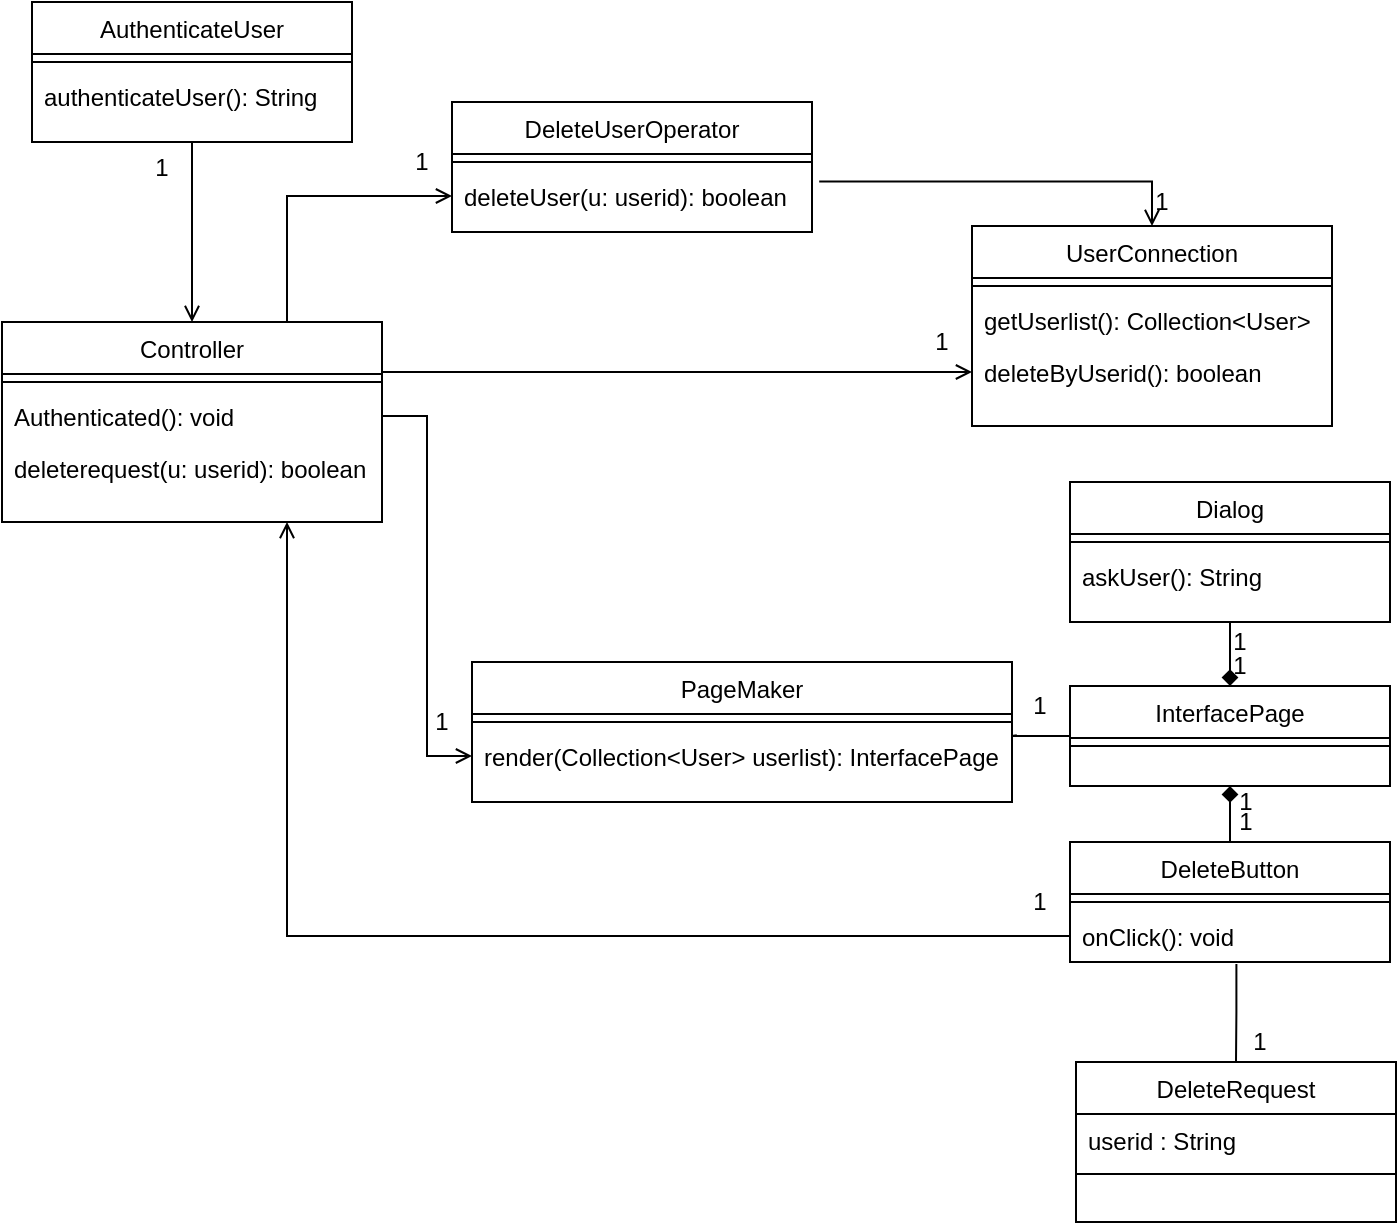 <mxfile version="14.6.11" type="device"><diagram id="C5RBs43oDa-KdzZeNtuy" name="Page-1"><mxGraphModel dx="1038" dy="523" grid="1" gridSize="10" guides="1" tooltips="1" connect="1" arrows="1" fold="1" page="1" pageScale="1" pageWidth="827" pageHeight="1169" math="0" shadow="0"><root><mxCell id="WIyWlLk6GJQsqaUBKTNV-0"/><mxCell id="WIyWlLk6GJQsqaUBKTNV-1" parent="WIyWlLk6GJQsqaUBKTNV-0"/><mxCell id="_tNNEeg0Ac91wMf1oUYk-67" style="edgeStyle=orthogonalEdgeStyle;rounded=0;orthogonalLoop=1;jettySize=auto;html=1;exitX=0.5;exitY=1;exitDx=0;exitDy=0;entryX=0.5;entryY=0;entryDx=0;entryDy=0;endArrow=open;endFill=0;" parent="WIyWlLk6GJQsqaUBKTNV-1" source="_tNNEeg0Ac91wMf1oUYk-16" target="_tNNEeg0Ac91wMf1oUYk-36" edge="1"><mxGeometry relative="1" as="geometry"/></mxCell><mxCell id="_tNNEeg0Ac91wMf1oUYk-16" value="AuthenticateUser" style="swimlane;fontStyle=0;align=center;verticalAlign=top;childLayout=stackLayout;horizontal=1;startSize=26;horizontalStack=0;resizeParent=1;resizeLast=0;collapsible=1;marginBottom=0;rounded=0;shadow=0;strokeWidth=1;" parent="WIyWlLk6GJQsqaUBKTNV-1" vertex="1"><mxGeometry x="100" y="310" width="160" height="70" as="geometry"><mxRectangle x="550" y="140" width="160" height="26" as="alternateBounds"/></mxGeometry></mxCell><mxCell id="_tNNEeg0Ac91wMf1oUYk-17" value="" style="line;html=1;strokeWidth=1;align=left;verticalAlign=middle;spacingTop=-1;spacingLeft=3;spacingRight=3;rotatable=0;labelPosition=right;points=[];portConstraint=eastwest;" parent="_tNNEeg0Ac91wMf1oUYk-16" vertex="1"><mxGeometry y="26" width="160" height="8" as="geometry"/></mxCell><mxCell id="_tNNEeg0Ac91wMf1oUYk-18" value="authenticateUser(): String" style="text;align=left;verticalAlign=top;spacingLeft=4;spacingRight=4;overflow=hidden;rotatable=0;points=[[0,0.5],[1,0.5]];portConstraint=eastwest;" parent="_tNNEeg0Ac91wMf1oUYk-16" vertex="1"><mxGeometry y="34" width="160" height="26" as="geometry"/></mxCell><mxCell id="_tNNEeg0Ac91wMf1oUYk-70" style="edgeStyle=orthogonalEdgeStyle;rounded=0;orthogonalLoop=1;jettySize=auto;html=1;exitX=0;exitY=0.5;exitDx=0;exitDy=0;entryX=1.017;entryY=0.1;entryDx=0;entryDy=0;entryPerimeter=0;endArrow=none;endFill=0;" parent="WIyWlLk6GJQsqaUBKTNV-1" source="_tNNEeg0Ac91wMf1oUYk-20" edge="1"><mxGeometry relative="1" as="geometry"><mxPoint x="592.4" y="676.6" as="targetPoint"/><Array as="points"><mxPoint x="590" y="677"/><mxPoint x="590" y="677"/></Array></mxGeometry></mxCell><mxCell id="_tNNEeg0Ac91wMf1oUYk-20" value="InterfacePage" style="swimlane;fontStyle=0;align=center;verticalAlign=top;childLayout=stackLayout;horizontal=1;startSize=26;horizontalStack=0;resizeParent=1;resizeLast=0;collapsible=1;marginBottom=0;rounded=0;shadow=0;strokeWidth=1;" parent="WIyWlLk6GJQsqaUBKTNV-1" vertex="1"><mxGeometry x="619" y="652" width="160" height="50" as="geometry"><mxRectangle x="550" y="140" width="160" height="26" as="alternateBounds"/></mxGeometry></mxCell><mxCell id="_tNNEeg0Ac91wMf1oUYk-21" value="" style="line;html=1;strokeWidth=1;align=left;verticalAlign=middle;spacingTop=-1;spacingLeft=3;spacingRight=3;rotatable=0;labelPosition=right;points=[];portConstraint=eastwest;" parent="_tNNEeg0Ac91wMf1oUYk-20" vertex="1"><mxGeometry y="26" width="160" height="8" as="geometry"/></mxCell><mxCell id="_tNNEeg0Ac91wMf1oUYk-73" style="edgeStyle=orthogonalEdgeStyle;rounded=0;orthogonalLoop=1;jettySize=auto;html=1;exitX=0.5;exitY=0;exitDx=0;exitDy=0;entryX=0.5;entryY=1;entryDx=0;entryDy=0;endArrow=diamond;endFill=1;" parent="WIyWlLk6GJQsqaUBKTNV-1" source="_tNNEeg0Ac91wMf1oUYk-24" target="_tNNEeg0Ac91wMf1oUYk-20" edge="1"><mxGeometry relative="1" as="geometry"/></mxCell><mxCell id="_tNNEeg0Ac91wMf1oUYk-24" value="DeleteButton" style="swimlane;fontStyle=0;align=center;verticalAlign=top;childLayout=stackLayout;horizontal=1;startSize=26;horizontalStack=0;resizeParent=1;resizeLast=0;collapsible=1;marginBottom=0;rounded=0;shadow=0;strokeWidth=1;" parent="WIyWlLk6GJQsqaUBKTNV-1" vertex="1"><mxGeometry x="619" y="730" width="160" height="60" as="geometry"><mxRectangle x="550" y="140" width="160" height="26" as="alternateBounds"/></mxGeometry></mxCell><mxCell id="_tNNEeg0Ac91wMf1oUYk-25" value="" style="line;html=1;strokeWidth=1;align=left;verticalAlign=middle;spacingTop=-1;spacingLeft=3;spacingRight=3;rotatable=0;labelPosition=right;points=[];portConstraint=eastwest;" parent="_tNNEeg0Ac91wMf1oUYk-24" vertex="1"><mxGeometry y="26" width="160" height="8" as="geometry"/></mxCell><mxCell id="_tNNEeg0Ac91wMf1oUYk-26" value="onClick(): void" style="text;align=left;verticalAlign=top;spacingLeft=4;spacingRight=4;overflow=hidden;rotatable=0;points=[[0,0.5],[1,0.5]];portConstraint=eastwest;" parent="_tNNEeg0Ac91wMf1oUYk-24" vertex="1"><mxGeometry y="34" width="160" height="26" as="geometry"/></mxCell><mxCell id="_tNNEeg0Ac91wMf1oUYk-72" style="edgeStyle=orthogonalEdgeStyle;rounded=0;orthogonalLoop=1;jettySize=auto;html=1;exitX=0.5;exitY=1;exitDx=0;exitDy=0;entryX=0.5;entryY=0;entryDx=0;entryDy=0;endArrow=diamond;endFill=1;" parent="WIyWlLk6GJQsqaUBKTNV-1" source="_tNNEeg0Ac91wMf1oUYk-28" target="_tNNEeg0Ac91wMf1oUYk-20" edge="1"><mxGeometry relative="1" as="geometry"/></mxCell><mxCell id="_tNNEeg0Ac91wMf1oUYk-28" value="Dialog" style="swimlane;fontStyle=0;align=center;verticalAlign=top;childLayout=stackLayout;horizontal=1;startSize=26;horizontalStack=0;resizeParent=1;resizeLast=0;collapsible=1;marginBottom=0;rounded=0;shadow=0;strokeWidth=1;" parent="WIyWlLk6GJQsqaUBKTNV-1" vertex="1"><mxGeometry x="619" y="550" width="160" height="70" as="geometry"><mxRectangle x="550" y="140" width="160" height="26" as="alternateBounds"/></mxGeometry></mxCell><mxCell id="_tNNEeg0Ac91wMf1oUYk-29" value="" style="line;html=1;strokeWidth=1;align=left;verticalAlign=middle;spacingTop=-1;spacingLeft=3;spacingRight=3;rotatable=0;labelPosition=right;points=[];portConstraint=eastwest;" parent="_tNNEeg0Ac91wMf1oUYk-28" vertex="1"><mxGeometry y="26" width="160" height="8" as="geometry"/></mxCell><mxCell id="_tNNEeg0Ac91wMf1oUYk-30" value="askUser(): String" style="text;align=left;verticalAlign=top;spacingLeft=4;spacingRight=4;overflow=hidden;rotatable=0;points=[[0,0.5],[1,0.5]];portConstraint=eastwest;" parent="_tNNEeg0Ac91wMf1oUYk-28" vertex="1"><mxGeometry y="34" width="160" height="26" as="geometry"/></mxCell><mxCell id="_tNNEeg0Ac91wMf1oUYk-68" style="edgeStyle=orthogonalEdgeStyle;rounded=0;orthogonalLoop=1;jettySize=auto;html=1;entryX=0;entryY=0.5;entryDx=0;entryDy=0;endArrow=open;endFill=0;exitX=1;exitY=0.25;exitDx=0;exitDy=0;" parent="WIyWlLk6GJQsqaUBKTNV-1" source="_tNNEeg0Ac91wMf1oUYk-36" target="_tNNEeg0Ac91wMf1oUYk-55" edge="1"><mxGeometry relative="1" as="geometry"><mxPoint x="340" y="480" as="sourcePoint"/></mxGeometry></mxCell><mxCell id="_tNNEeg0Ac91wMf1oUYk-74" style="edgeStyle=orthogonalEdgeStyle;rounded=0;orthogonalLoop=1;jettySize=auto;html=1;exitX=0.75;exitY=0;exitDx=0;exitDy=0;entryX=0;entryY=0.5;entryDx=0;entryDy=0;endArrow=open;endFill=0;" parent="WIyWlLk6GJQsqaUBKTNV-1" source="_tNNEeg0Ac91wMf1oUYk-36" target="_tNNEeg0Ac91wMf1oUYk-46" edge="1"><mxGeometry relative="1" as="geometry"/></mxCell><mxCell id="_tNNEeg0Ac91wMf1oUYk-36" value="Controller" style="swimlane;fontStyle=0;align=center;verticalAlign=top;childLayout=stackLayout;horizontal=1;startSize=26;horizontalStack=0;resizeParent=1;resizeLast=0;collapsible=1;marginBottom=0;rounded=0;shadow=0;strokeWidth=1;" parent="WIyWlLk6GJQsqaUBKTNV-1" vertex="1"><mxGeometry x="85" y="470" width="190" height="100" as="geometry"><mxRectangle x="550" y="140" width="160" height="26" as="alternateBounds"/></mxGeometry></mxCell><mxCell id="_tNNEeg0Ac91wMf1oUYk-37" value="" style="line;html=1;strokeWidth=1;align=left;verticalAlign=middle;spacingTop=-1;spacingLeft=3;spacingRight=3;rotatable=0;labelPosition=right;points=[];portConstraint=eastwest;" parent="_tNNEeg0Ac91wMf1oUYk-36" vertex="1"><mxGeometry y="26" width="190" height="8" as="geometry"/></mxCell><mxCell id="_tNNEeg0Ac91wMf1oUYk-38" value="Authenticated(): void" style="text;align=left;verticalAlign=top;spacingLeft=4;spacingRight=4;overflow=hidden;rotatable=0;points=[[0,0.5],[1,0.5]];portConstraint=eastwest;" parent="_tNNEeg0Ac91wMf1oUYk-36" vertex="1"><mxGeometry y="34" width="190" height="26" as="geometry"/></mxCell><mxCell id="_tNNEeg0Ac91wMf1oUYk-39" value="deleterequest(u: userid): boolean" style="text;align=left;verticalAlign=top;spacingLeft=4;spacingRight=4;overflow=hidden;rotatable=0;points=[[0,0.5],[1,0.5]];portConstraint=eastwest;" parent="_tNNEeg0Ac91wMf1oUYk-36" vertex="1"><mxGeometry y="60" width="190" height="26" as="geometry"/></mxCell><mxCell id="_tNNEeg0Ac91wMf1oUYk-44" value="DeleteUserOperator" style="swimlane;fontStyle=0;align=center;verticalAlign=top;childLayout=stackLayout;horizontal=1;startSize=26;horizontalStack=0;resizeParent=1;resizeLast=0;collapsible=1;marginBottom=0;rounded=0;shadow=0;strokeWidth=1;" parent="WIyWlLk6GJQsqaUBKTNV-1" vertex="1"><mxGeometry x="310" y="360" width="180" height="65" as="geometry"><mxRectangle x="550" y="140" width="160" height="26" as="alternateBounds"/></mxGeometry></mxCell><mxCell id="_tNNEeg0Ac91wMf1oUYk-45" value="" style="line;html=1;strokeWidth=1;align=left;verticalAlign=middle;spacingTop=-1;spacingLeft=3;spacingRight=3;rotatable=0;labelPosition=right;points=[];portConstraint=eastwest;" parent="_tNNEeg0Ac91wMf1oUYk-44" vertex="1"><mxGeometry y="26" width="180" height="8" as="geometry"/></mxCell><mxCell id="_tNNEeg0Ac91wMf1oUYk-46" value="deleteUser(u: userid): boolean" style="text;align=left;verticalAlign=top;spacingLeft=4;spacingRight=4;overflow=hidden;rotatable=0;points=[[0,0.5],[1,0.5]];portConstraint=eastwest;" parent="_tNNEeg0Ac91wMf1oUYk-44" vertex="1"><mxGeometry y="34" width="180" height="26" as="geometry"/></mxCell><mxCell id="_tNNEeg0Ac91wMf1oUYk-52" value="UserConnection" style="swimlane;fontStyle=0;align=center;verticalAlign=top;childLayout=stackLayout;horizontal=1;startSize=26;horizontalStack=0;resizeParent=1;resizeLast=0;collapsible=1;marginBottom=0;rounded=0;shadow=0;strokeWidth=1;" parent="WIyWlLk6GJQsqaUBKTNV-1" vertex="1"><mxGeometry x="570" y="422" width="180" height="100" as="geometry"><mxRectangle x="550" y="140" width="160" height="26" as="alternateBounds"/></mxGeometry></mxCell><mxCell id="_tNNEeg0Ac91wMf1oUYk-53" value="" style="line;html=1;strokeWidth=1;align=left;verticalAlign=middle;spacingTop=-1;spacingLeft=3;spacingRight=3;rotatable=0;labelPosition=right;points=[];portConstraint=eastwest;" parent="_tNNEeg0Ac91wMf1oUYk-52" vertex="1"><mxGeometry y="26" width="180" height="8" as="geometry"/></mxCell><mxCell id="_tNNEeg0Ac91wMf1oUYk-54" value="getUserlist(): Collection&lt;User&gt;" style="text;align=left;verticalAlign=top;spacingLeft=4;spacingRight=4;overflow=hidden;rotatable=0;points=[[0,0.5],[1,0.5]];portConstraint=eastwest;" parent="_tNNEeg0Ac91wMf1oUYk-52" vertex="1"><mxGeometry y="34" width="180" height="26" as="geometry"/></mxCell><mxCell id="_tNNEeg0Ac91wMf1oUYk-55" value="deleteByUserid(): boolean" style="text;align=left;verticalAlign=top;spacingLeft=4;spacingRight=4;overflow=hidden;rotatable=0;points=[[0,0.5],[1,0.5]];portConstraint=eastwest;" parent="_tNNEeg0Ac91wMf1oUYk-52" vertex="1"><mxGeometry y="60" width="180" height="26" as="geometry"/></mxCell><mxCell id="_tNNEeg0Ac91wMf1oUYk-57" value="DeleteRequest" style="swimlane;fontStyle=0;align=center;verticalAlign=top;childLayout=stackLayout;horizontal=1;startSize=26;horizontalStack=0;resizeParent=1;resizeLast=0;collapsible=1;marginBottom=0;rounded=0;shadow=0;strokeWidth=1;" parent="WIyWlLk6GJQsqaUBKTNV-1" vertex="1"><mxGeometry x="622" y="840" width="160" height="80" as="geometry"><mxRectangle x="220" y="120" width="160" height="26" as="alternateBounds"/></mxGeometry></mxCell><mxCell id="_tNNEeg0Ac91wMf1oUYk-60" value="userid : String" style="text;align=left;verticalAlign=top;spacingLeft=4;spacingRight=4;overflow=hidden;rotatable=0;points=[[0,0.5],[1,0.5]];portConstraint=eastwest;rounded=0;shadow=0;html=0;" parent="_tNNEeg0Ac91wMf1oUYk-57" vertex="1"><mxGeometry y="26" width="160" height="26" as="geometry"/></mxCell><mxCell id="_tNNEeg0Ac91wMf1oUYk-61" value="" style="line;html=1;strokeWidth=1;align=left;verticalAlign=middle;spacingTop=-1;spacingLeft=3;spacingRight=3;rotatable=0;labelPosition=right;points=[];portConstraint=eastwest;" parent="_tNNEeg0Ac91wMf1oUYk-57" vertex="1"><mxGeometry y="52" width="160" height="8" as="geometry"/></mxCell><mxCell id="_tNNEeg0Ac91wMf1oUYk-64" value="PageMaker" style="swimlane;fontStyle=0;align=center;verticalAlign=top;childLayout=stackLayout;horizontal=1;startSize=26;horizontalStack=0;resizeParent=1;resizeLast=0;collapsible=1;marginBottom=0;rounded=0;shadow=0;strokeWidth=1;" parent="WIyWlLk6GJQsqaUBKTNV-1" vertex="1"><mxGeometry x="320" y="640" width="270" height="70" as="geometry"><mxRectangle x="550" y="140" width="160" height="26" as="alternateBounds"/></mxGeometry></mxCell><mxCell id="_tNNEeg0Ac91wMf1oUYk-65" value="" style="line;html=1;strokeWidth=1;align=left;verticalAlign=middle;spacingTop=-1;spacingLeft=3;spacingRight=3;rotatable=0;labelPosition=right;points=[];portConstraint=eastwest;" parent="_tNNEeg0Ac91wMf1oUYk-64" vertex="1"><mxGeometry y="26" width="270" height="8" as="geometry"/></mxCell><mxCell id="_tNNEeg0Ac91wMf1oUYk-66" value="render(Collection&lt;User&gt; userlist): InterfacePage" style="text;align=left;verticalAlign=top;spacingLeft=4;spacingRight=4;overflow=hidden;rotatable=0;points=[[0,0.5],[1,0.5]];portConstraint=eastwest;" parent="_tNNEeg0Ac91wMf1oUYk-64" vertex="1"><mxGeometry y="34" width="270" height="26" as="geometry"/></mxCell><mxCell id="_tNNEeg0Ac91wMf1oUYk-69" style="edgeStyle=orthogonalEdgeStyle;rounded=0;orthogonalLoop=1;jettySize=auto;html=1;exitX=1;exitY=0.5;exitDx=0;exitDy=0;entryX=0;entryY=0.5;entryDx=0;entryDy=0;endArrow=open;endFill=0;" parent="WIyWlLk6GJQsqaUBKTNV-1" source="_tNNEeg0Ac91wMf1oUYk-38" target="_tNNEeg0Ac91wMf1oUYk-66" edge="1"><mxGeometry relative="1" as="geometry"/></mxCell><mxCell id="_tNNEeg0Ac91wMf1oUYk-75" style="edgeStyle=orthogonalEdgeStyle;rounded=0;orthogonalLoop=1;jettySize=auto;html=1;exitX=0.52;exitY=1.038;exitDx=0;exitDy=0;entryX=0.5;entryY=0;entryDx=0;entryDy=0;endArrow=none;endFill=0;exitPerimeter=0;" parent="WIyWlLk6GJQsqaUBKTNV-1" source="_tNNEeg0Ac91wMf1oUYk-26" target="_tNNEeg0Ac91wMf1oUYk-57" edge="1"><mxGeometry relative="1" as="geometry"/></mxCell><mxCell id="_tNNEeg0Ac91wMf1oUYk-76" style="edgeStyle=orthogonalEdgeStyle;rounded=0;orthogonalLoop=1;jettySize=auto;html=1;exitX=0;exitY=0.5;exitDx=0;exitDy=0;entryX=0.75;entryY=1;entryDx=0;entryDy=0;endArrow=open;endFill=0;" parent="WIyWlLk6GJQsqaUBKTNV-1" source="_tNNEeg0Ac91wMf1oUYk-26" target="_tNNEeg0Ac91wMf1oUYk-36" edge="1"><mxGeometry relative="1" as="geometry"/></mxCell><mxCell id="_tNNEeg0Ac91wMf1oUYk-77" style="edgeStyle=orthogonalEdgeStyle;rounded=0;orthogonalLoop=1;jettySize=auto;html=1;exitX=1.02;exitY=0.223;exitDx=0;exitDy=0;entryX=0.5;entryY=0;entryDx=0;entryDy=0;endArrow=open;endFill=0;exitPerimeter=0;" parent="WIyWlLk6GJQsqaUBKTNV-1" source="_tNNEeg0Ac91wMf1oUYk-46" target="_tNNEeg0Ac91wMf1oUYk-52" edge="1"><mxGeometry relative="1" as="geometry"/></mxCell><mxCell id="0qMe_v9DhiCwchp3DpTK-0" value="1" style="text;html=1;strokeColor=none;fillColor=none;align=center;verticalAlign=middle;whiteSpace=wrap;rounded=0;" parent="WIyWlLk6GJQsqaUBKTNV-1" vertex="1"><mxGeometry x="160" y="382.5" width="10" height="20" as="geometry"/></mxCell><mxCell id="0qMe_v9DhiCwchp3DpTK-1" value="1" style="text;html=1;strokeColor=none;fillColor=none;align=center;verticalAlign=middle;whiteSpace=wrap;rounded=0;" parent="WIyWlLk6GJQsqaUBKTNV-1" vertex="1"><mxGeometry x="290" y="380" width="10" height="20" as="geometry"/></mxCell><mxCell id="0qMe_v9DhiCwchp3DpTK-2" value="1" style="text;html=1;strokeColor=none;fillColor=none;align=center;verticalAlign=middle;whiteSpace=wrap;rounded=0;" parent="WIyWlLk6GJQsqaUBKTNV-1" vertex="1"><mxGeometry x="660" y="400" width="10" height="20" as="geometry"/></mxCell><mxCell id="0qMe_v9DhiCwchp3DpTK-3" value="1" style="text;html=1;strokeColor=none;fillColor=none;align=center;verticalAlign=middle;whiteSpace=wrap;rounded=0;" parent="WIyWlLk6GJQsqaUBKTNV-1" vertex="1"><mxGeometry x="550" y="470" width="10" height="20" as="geometry"/></mxCell><mxCell id="0qMe_v9DhiCwchp3DpTK-4" value="1" style="text;html=1;strokeColor=none;fillColor=none;align=center;verticalAlign=middle;whiteSpace=wrap;rounded=0;" parent="WIyWlLk6GJQsqaUBKTNV-1" vertex="1"><mxGeometry x="300" y="660" width="10" height="20" as="geometry"/></mxCell><mxCell id="0qMe_v9DhiCwchp3DpTK-5" value="1" style="text;html=1;strokeColor=none;fillColor=none;align=center;verticalAlign=middle;whiteSpace=wrap;rounded=0;" parent="WIyWlLk6GJQsqaUBKTNV-1" vertex="1"><mxGeometry x="599" y="750" width="10" height="20" as="geometry"/></mxCell><mxCell id="0qMe_v9DhiCwchp3DpTK-6" value="1" style="text;html=1;strokeColor=none;fillColor=none;align=center;verticalAlign=middle;whiteSpace=wrap;rounded=0;" parent="WIyWlLk6GJQsqaUBKTNV-1" vertex="1"><mxGeometry x="599" y="652" width="10" height="20" as="geometry"/></mxCell><mxCell id="0qMe_v9DhiCwchp3DpTK-7" value="1" style="text;html=1;strokeColor=none;fillColor=none;align=center;verticalAlign=middle;whiteSpace=wrap;rounded=0;" parent="WIyWlLk6GJQsqaUBKTNV-1" vertex="1"><mxGeometry x="699" y="632" width="10" height="20" as="geometry"/></mxCell><mxCell id="0qMe_v9DhiCwchp3DpTK-9" value="1" style="text;html=1;strokeColor=none;fillColor=none;align=center;verticalAlign=middle;whiteSpace=wrap;rounded=0;" parent="WIyWlLk6GJQsqaUBKTNV-1" vertex="1"><mxGeometry x="699" y="620" width="10" height="20" as="geometry"/></mxCell><mxCell id="0qMe_v9DhiCwchp3DpTK-10" value="1" style="text;html=1;strokeColor=none;fillColor=none;align=center;verticalAlign=middle;whiteSpace=wrap;rounded=0;" parent="WIyWlLk6GJQsqaUBKTNV-1" vertex="1"><mxGeometry x="702" y="700" width="10" height="20" as="geometry"/></mxCell><mxCell id="0qMe_v9DhiCwchp3DpTK-11" value="1" style="text;html=1;strokeColor=none;fillColor=none;align=center;verticalAlign=middle;whiteSpace=wrap;rounded=0;" parent="WIyWlLk6GJQsqaUBKTNV-1" vertex="1"><mxGeometry x="702" y="710" width="10" height="20" as="geometry"/></mxCell><mxCell id="0qMe_v9DhiCwchp3DpTK-12" value="1" style="text;html=1;strokeColor=none;fillColor=none;align=center;verticalAlign=middle;whiteSpace=wrap;rounded=0;" parent="WIyWlLk6GJQsqaUBKTNV-1" vertex="1"><mxGeometry x="709" y="820" width="10" height="20" as="geometry"/></mxCell></root></mxGraphModel></diagram></mxfile>